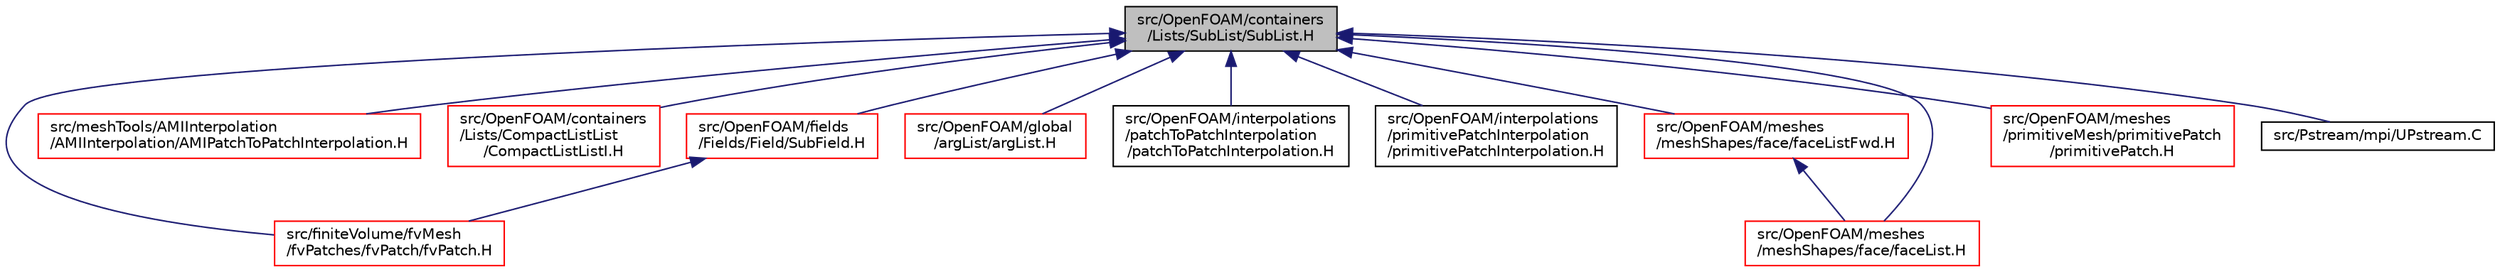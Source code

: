 digraph "src/OpenFOAM/containers/Lists/SubList/SubList.H"
{
  bgcolor="transparent";
  edge [fontname="Helvetica",fontsize="10",labelfontname="Helvetica",labelfontsize="10"];
  node [fontname="Helvetica",fontsize="10",shape=record];
  Node62 [label="src/OpenFOAM/containers\l/Lists/SubList/SubList.H",height=0.2,width=0.4,color="black", fillcolor="grey75", style="filled", fontcolor="black"];
  Node62 -> Node63 [dir="back",color="midnightblue",fontsize="10",style="solid",fontname="Helvetica"];
  Node63 [label="src/finiteVolume/fvMesh\l/fvPatches/fvPatch/fvPatch.H",height=0.2,width=0.4,color="red",URL="$a03866.html"];
  Node62 -> Node2295 [dir="back",color="midnightblue",fontsize="10",style="solid",fontname="Helvetica"];
  Node2295 [label="src/meshTools/AMIInterpolation\l/AMIInterpolation/AMIPatchToPatchInterpolation.H",height=0.2,width=0.4,color="red",URL="$a07982.html"];
  Node62 -> Node2374 [dir="back",color="midnightblue",fontsize="10",style="solid",fontname="Helvetica"];
  Node2374 [label="src/OpenFOAM/containers\l/Lists/CompactListList\l/CompactListListI.H",height=0.2,width=0.4,color="red",URL="$a09317.html"];
  Node62 -> Node2420 [dir="back",color="midnightblue",fontsize="10",style="solid",fontname="Helvetica"];
  Node2420 [label="src/OpenFOAM/fields\l/Fields/Field/SubField.H",height=0.2,width=0.4,color="red",URL="$a10313.html"];
  Node2420 -> Node63 [dir="back",color="midnightblue",fontsize="10",style="solid",fontname="Helvetica"];
  Node62 -> Node2447 [dir="back",color="midnightblue",fontsize="10",style="solid",fontname="Helvetica"];
  Node2447 [label="src/OpenFOAM/global\l/argList/argList.H",height=0.2,width=0.4,color="red",URL="$a10907.html"];
  Node62 -> Node2456 [dir="back",color="midnightblue",fontsize="10",style="solid",fontname="Helvetica"];
  Node2456 [label="src/OpenFOAM/interpolations\l/patchToPatchInterpolation\l/patchToPatchInterpolation.H",height=0.2,width=0.4,color="black",URL="$a11222.html"];
  Node62 -> Node2457 [dir="back",color="midnightblue",fontsize="10",style="solid",fontname="Helvetica"];
  Node2457 [label="src/OpenFOAM/interpolations\l/primitivePatchInterpolation\l/primitivePatchInterpolation.H",height=0.2,width=0.4,color="black",URL="$a11234.html"];
  Node62 -> Node2458 [dir="back",color="midnightblue",fontsize="10",style="solid",fontname="Helvetica"];
  Node2458 [label="src/OpenFOAM/meshes\l/meshShapes/face/faceListFwd.H",height=0.2,width=0.4,color="red",URL="$a12104.html"];
  Node2458 -> Node3095 [dir="back",color="midnightblue",fontsize="10",style="solid",fontname="Helvetica"];
  Node3095 [label="src/OpenFOAM/meshes\l/meshShapes/face/faceList.H",height=0.2,width=0.4,color="red",URL="$a12101.html"];
  Node62 -> Node3095 [dir="back",color="midnightblue",fontsize="10",style="solid",fontname="Helvetica"];
  Node62 -> Node3545 [dir="back",color="midnightblue",fontsize="10",style="solid",fontname="Helvetica"];
  Node3545 [label="src/OpenFOAM/meshes\l/primitiveMesh/primitivePatch\l/primitivePatch.H",height=0.2,width=0.4,color="red",URL="$a12767.html"];
  Node62 -> Node3655 [dir="back",color="midnightblue",fontsize="10",style="solid",fontname="Helvetica"];
  Node3655 [label="src/Pstream/mpi/UPstream.C",height=0.2,width=0.4,color="black",URL="$a41912.html"];
}

